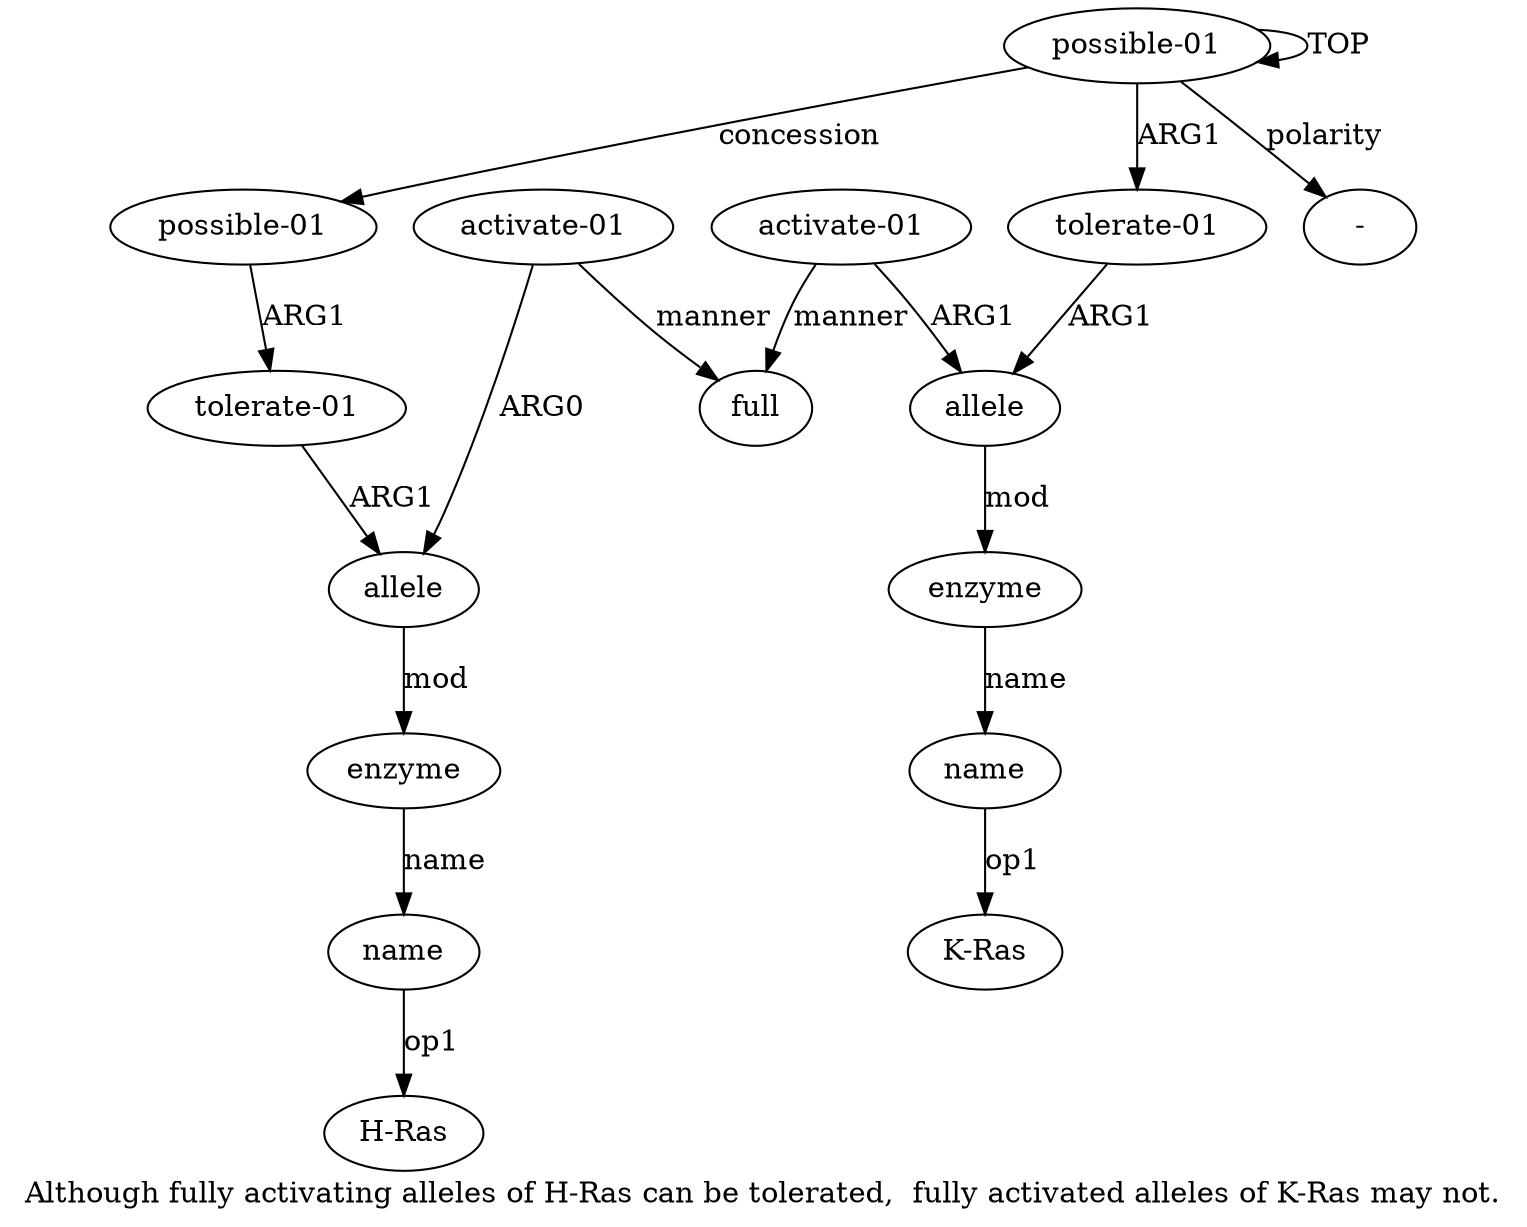 digraph  {
	graph [label="Although fully activating alleles of H-Ras can be tolerated,  fully activated alleles of K-Ras may not."];
	node [label="\N"];
	"a12 H-Ras"	 [color=black,
		gold_ind=-1,
		gold_label="H-Ras",
		label="H-Ras",
		test_ind=-1,
		test_label="H-Ras"];
	"a0 -"	 [color=black,
		gold_ind=-1,
		gold_label="-",
		label="-",
		test_ind=-1,
		test_label="-"];
	a11	 [color=black,
		gold_ind=11,
		gold_label=enzyme,
		label=enzyme,
		test_ind=11,
		test_label=enzyme];
	a12	 [color=black,
		gold_ind=12,
		gold_label=name,
		label=name,
		test_ind=12,
		test_label=name];
	a11 -> a12 [key=0,
	color=black,
	gold_label=name,
	label=name,
	test_label=name];
a10 [color=black,
	gold_ind=10,
	gold_label="activate-01",
	label="activate-01",
	test_ind=10,
	test_label="activate-01"];
a4 [color=black,
	gold_ind=4,
	gold_label=full,
	label=full,
	test_ind=4,
	test_label=full];
a10 -> a4 [key=0,
color=black,
gold_label=manner,
label=manner,
test_label=manner];
a9 [color=black,
gold_ind=9,
gold_label=allele,
label=allele,
test_ind=9,
test_label=allele];
a10 -> a9 [key=0,
color=black,
gold_label=ARG0,
label=ARG0,
test_label=ARG0];
a12 -> "a12 H-Ras" [key=0,
color=black,
gold_label=op1,
label=op1,
test_label=op1];
"a6 K-Ras" [color=black,
gold_ind=-1,
gold_label="K-Ras",
label="K-Ras",
test_ind=-1,
test_label="K-Ras"];
a1 [color=black,
gold_ind=1,
gold_label="tolerate-01",
label="tolerate-01",
test_ind=1,
test_label="tolerate-01"];
a2 [color=black,
gold_ind=2,
gold_label=allele,
label=allele,
test_ind=2,
test_label=allele];
a1 -> a2 [key=0,
color=black,
gold_label=ARG1,
label=ARG1,
test_label=ARG1];
a0 [color=black,
gold_ind=0,
gold_label="possible-01",
label="possible-01",
test_ind=0,
test_label="possible-01"];
a0 -> "a0 -" [key=0,
color=black,
gold_label=polarity,
label=polarity,
test_label=polarity];
a0 -> a1 [key=0,
color=black,
gold_label=ARG1,
label=ARG1,
test_label=ARG1];
a0 -> a0 [key=0,
color=black,
gold_label=TOP,
label=TOP,
test_label=TOP];
a7 [color=black,
gold_ind=7,
gold_label="possible-01",
label="possible-01",
test_ind=7,
test_label="possible-01"];
a0 -> a7 [key=0,
color=black,
gold_label=concession,
label=concession,
test_label=concession];
a3 [color=black,
gold_ind=3,
gold_label="activate-01",
label="activate-01",
test_ind=3,
test_label="activate-01"];
a3 -> a2 [key=0,
color=black,
gold_label=ARG1,
label=ARG1,
test_label=ARG1];
a3 -> a4 [key=0,
color=black,
gold_label=manner,
label=manner,
test_label=manner];
a5 [color=black,
gold_ind=5,
gold_label=enzyme,
label=enzyme,
test_ind=5,
test_label=enzyme];
a2 -> a5 [key=0,
color=black,
gold_label=mod,
label=mod,
test_label=mod];
a6 [color=black,
gold_ind=6,
gold_label=name,
label=name,
test_ind=6,
test_label=name];
a5 -> a6 [key=0,
color=black,
gold_label=name,
label=name,
test_label=name];
a8 [color=black,
gold_ind=8,
gold_label="tolerate-01",
label="tolerate-01",
test_ind=8,
test_label="tolerate-01"];
a7 -> a8 [key=0,
color=black,
gold_label=ARG1,
label=ARG1,
test_label=ARG1];
a6 -> "a6 K-Ras" [key=0,
color=black,
gold_label=op1,
label=op1,
test_label=op1];
a9 -> a11 [key=0,
color=black,
gold_label=mod,
label=mod,
test_label=mod];
a8 -> a9 [key=0,
color=black,
gold_label=ARG1,
label=ARG1,
test_label=ARG1];
}
